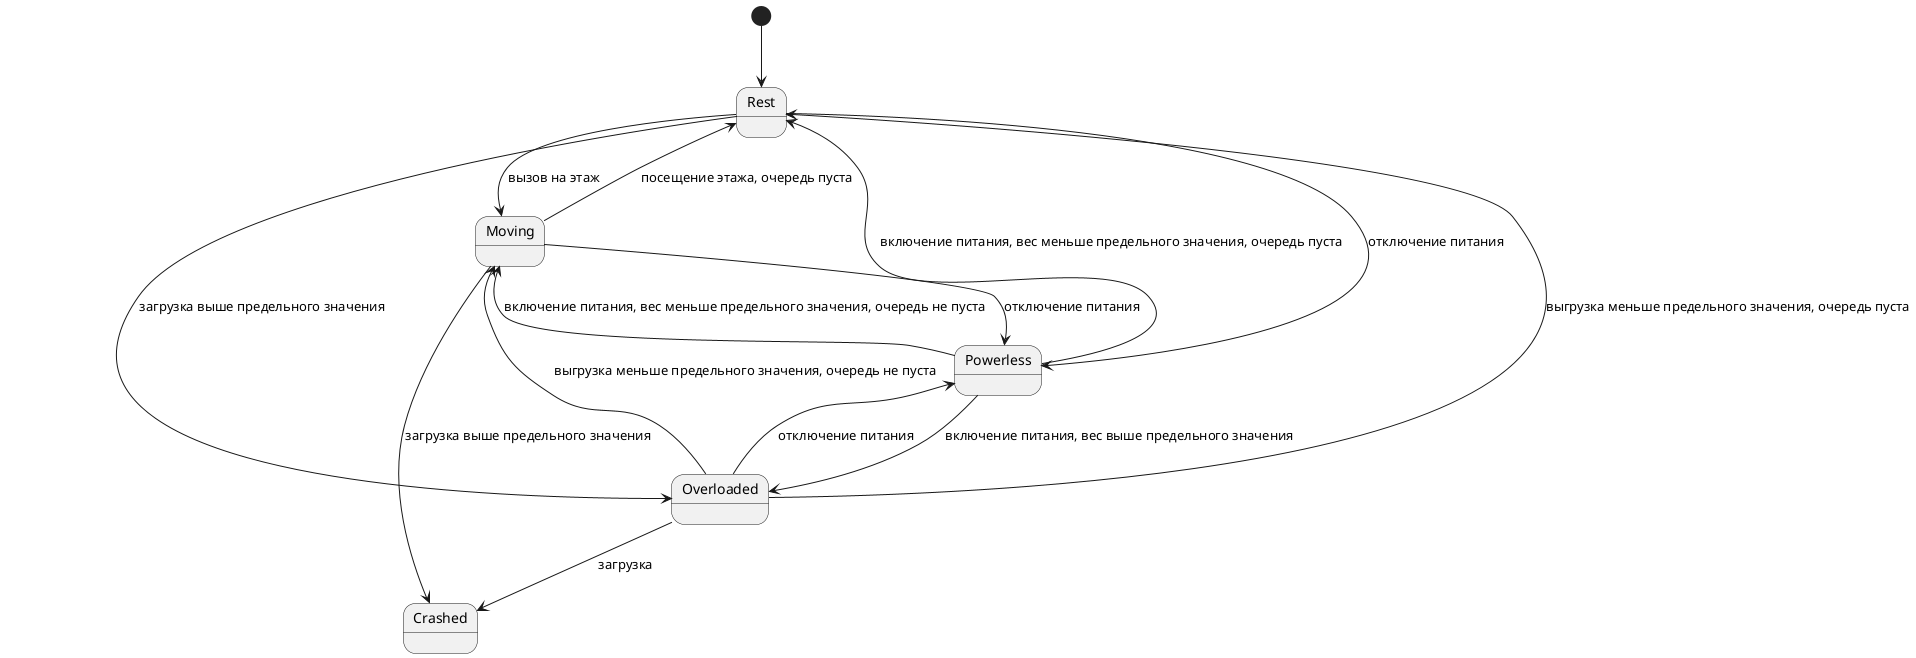 @startuml
[*] --> Rest
Rest --> Moving : вызов на этаж
Rest --> Overloaded : загрузка выше предельного значения
Rest --> Powerless : отключение питания

Moving --> Rest : посещение этажа, очередь пуста
Moving --> Crashed : загрузка выше предельного значения
Moving --> Powerless : отключение питания

Overloaded --> Crashed : загрузка
Overloaded --> Moving : выгрузка меньше предельного значения, очередь не пуста
Overloaded --> Rest : выгрузка меньше предельного значения, очередь пуста
Overloaded --> Powerless : отключение питания

Powerless --> Overloaded : включение питания, вес выше предельного значения
Powerless --> Moving : включение питания, вес меньше предельного значения, очередь не пуста
Powerless --> Rest : включение питания, вес меньше предельного значения, очередь пуста

@enduml
